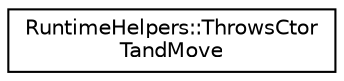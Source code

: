 digraph "Graphical Class Hierarchy"
{
  edge [fontname="Helvetica",fontsize="10",labelfontname="Helvetica",labelfontsize="10"];
  node [fontname="Helvetica",fontsize="10",shape=record];
  rankdir="LR";
  Node0 [label="RuntimeHelpers::ThrowsCtor\lTandMove",height=0.2,width=0.4,color="black", fillcolor="white", style="filled",URL="$struct_runtime_helpers_1_1_throws_ctor_tand_move.html"];
}
